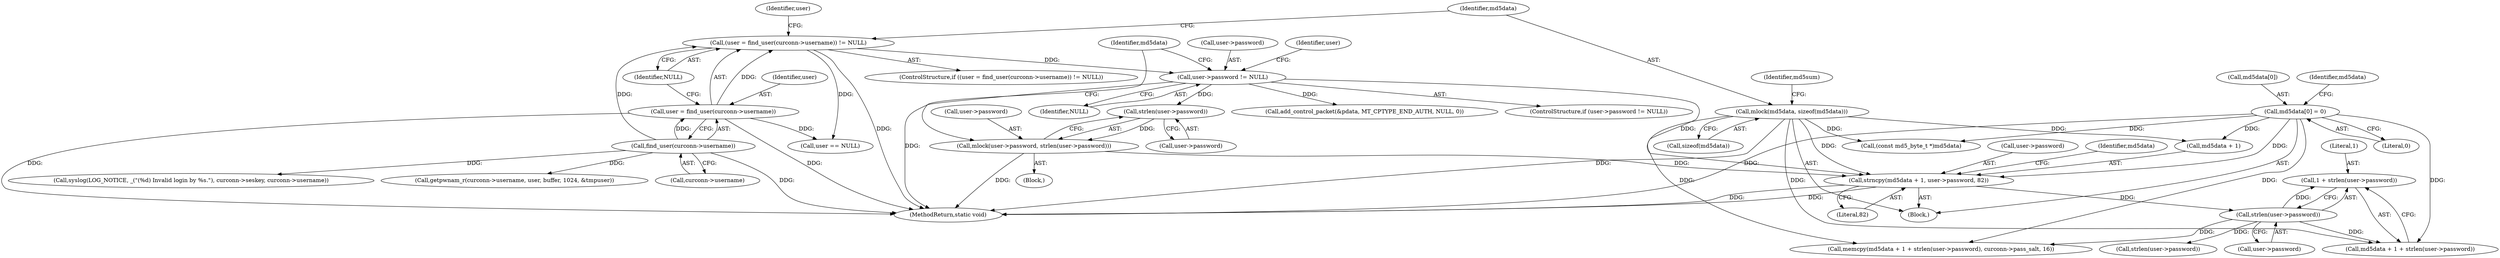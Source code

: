 digraph "0_MAC-Telnet_b69d11727d4f0f8cf719c79e3fb700f55ca03e9a_2@API" {
"1000186" [label="(Call,1 + strlen(user->password))"];
"1000188" [label="(Call,strlen(user->password))"];
"1000175" [label="(Call,strncpy(md5data + 1, user->password, 82))"];
"1000147" [label="(Call,mlock(md5data, sizeof(md5data)))"];
"1000170" [label="(Call,md5data[0] = 0)"];
"1000156" [label="(Call,user->password != NULL)"];
"1000137" [label="(Call,(user = find_user(curconn->username)) != NULL)"];
"1000138" [label="(Call,user = find_user(curconn->username))"];
"1000140" [label="(Call,find_user(curconn->username))"];
"1000162" [label="(Call,mlock(user->password, strlen(user->password)))"];
"1000166" [label="(Call,strlen(user->password))"];
"1000189" [label="(Call,user->password)"];
"1000206" [label="(Call,strlen(user->password))"];
"1000265" [label="(Identifier,user)"];
"1000184" [label="(Call,md5data + 1 + strlen(user->password))"];
"1000138" [label="(Call,user = find_user(curconn->username))"];
"1000244" [label="(Call,add_control_packet(&pdata, MT_CPTYPE_END_AUTH, NULL, 0))"];
"1000145" [label="(Block,)"];
"1000170" [label="(Call,md5data[0] = 0)"];
"1000179" [label="(Call,user->password)"];
"1000182" [label="(Literal,82)"];
"1000163" [label="(Call,user->password)"];
"1000157" [label="(Call,user->password)"];
"1000264" [label="(Call,user == NULL)"];
"1000136" [label="(ControlStructure,if ((user = find_user(curconn->username)) != NULL))"];
"1000167" [label="(Call,user->password)"];
"1000144" [label="(Identifier,NULL)"];
"1000166" [label="(Call,strlen(user->password))"];
"1000693" [label="(MethodReturn,static void)"];
"1000174" [label="(Literal,0)"];
"1000141" [label="(Call,curconn->username)"];
"1000276" [label="(Call,syslog(LOG_NOTICE, _(\"(%d) Invalid login by %s.\"), curconn->seskey, curconn->username))"];
"1000186" [label="(Call,1 + strlen(user->password))"];
"1000147" [label="(Call,mlock(md5data, sizeof(md5data)))"];
"1000137" [label="(Call,(user = find_user(curconn->username)) != NULL)"];
"1000176" [label="(Call,md5data + 1)"];
"1000187" [label="(Literal,1)"];
"1000156" [label="(Call,user->password != NULL)"];
"1000152" [label="(Identifier,md5sum)"];
"1000149" [label="(Call,sizeof(md5data))"];
"1000175" [label="(Call,strncpy(md5data + 1, user->password, 82))"];
"1000172" [label="(Identifier,md5data)"];
"1000161" [label="(Block,)"];
"1000183" [label="(Call,memcpy(md5data + 1 + strlen(user->password), curconn->pass_salt, 16))"];
"1000185" [label="(Identifier,md5data)"];
"1000177" [label="(Identifier,md5data)"];
"1000397" [label="(Call,getpwnam_r(curconn->username, user, buffer, 1024, &tmpuser))"];
"1000148" [label="(Identifier,md5data)"];
"1000202" [label="(Call,(const md5_byte_t *)md5data)"];
"1000171" [label="(Call,md5data[0])"];
"1000155" [label="(ControlStructure,if (user->password != NULL))"];
"1000162" [label="(Call,mlock(user->password, strlen(user->password)))"];
"1000160" [label="(Identifier,NULL)"];
"1000164" [label="(Identifier,user)"];
"1000139" [label="(Identifier,user)"];
"1000140" [label="(Call,find_user(curconn->username))"];
"1000188" [label="(Call,strlen(user->password))"];
"1000186" -> "1000184"  [label="AST: "];
"1000186" -> "1000188"  [label="CFG: "];
"1000187" -> "1000186"  [label="AST: "];
"1000188" -> "1000186"  [label="AST: "];
"1000184" -> "1000186"  [label="CFG: "];
"1000188" -> "1000186"  [label="DDG: "];
"1000188" -> "1000189"  [label="CFG: "];
"1000189" -> "1000188"  [label="AST: "];
"1000188" -> "1000183"  [label="DDG: "];
"1000188" -> "1000184"  [label="DDG: "];
"1000175" -> "1000188"  [label="DDG: "];
"1000188" -> "1000206"  [label="DDG: "];
"1000175" -> "1000145"  [label="AST: "];
"1000175" -> "1000182"  [label="CFG: "];
"1000176" -> "1000175"  [label="AST: "];
"1000179" -> "1000175"  [label="AST: "];
"1000182" -> "1000175"  [label="AST: "];
"1000185" -> "1000175"  [label="CFG: "];
"1000175" -> "1000693"  [label="DDG: "];
"1000175" -> "1000693"  [label="DDG: "];
"1000147" -> "1000175"  [label="DDG: "];
"1000170" -> "1000175"  [label="DDG: "];
"1000156" -> "1000175"  [label="DDG: "];
"1000162" -> "1000175"  [label="DDG: "];
"1000147" -> "1000145"  [label="AST: "];
"1000147" -> "1000149"  [label="CFG: "];
"1000148" -> "1000147"  [label="AST: "];
"1000149" -> "1000147"  [label="AST: "];
"1000152" -> "1000147"  [label="CFG: "];
"1000147" -> "1000693"  [label="DDG: "];
"1000147" -> "1000176"  [label="DDG: "];
"1000147" -> "1000183"  [label="DDG: "];
"1000147" -> "1000184"  [label="DDG: "];
"1000147" -> "1000202"  [label="DDG: "];
"1000170" -> "1000145"  [label="AST: "];
"1000170" -> "1000174"  [label="CFG: "];
"1000171" -> "1000170"  [label="AST: "];
"1000174" -> "1000170"  [label="AST: "];
"1000177" -> "1000170"  [label="CFG: "];
"1000170" -> "1000693"  [label="DDG: "];
"1000170" -> "1000176"  [label="DDG: "];
"1000170" -> "1000183"  [label="DDG: "];
"1000170" -> "1000184"  [label="DDG: "];
"1000170" -> "1000202"  [label="DDG: "];
"1000156" -> "1000155"  [label="AST: "];
"1000156" -> "1000160"  [label="CFG: "];
"1000157" -> "1000156"  [label="AST: "];
"1000160" -> "1000156"  [label="AST: "];
"1000164" -> "1000156"  [label="CFG: "];
"1000172" -> "1000156"  [label="CFG: "];
"1000156" -> "1000693"  [label="DDG: "];
"1000137" -> "1000156"  [label="DDG: "];
"1000156" -> "1000166"  [label="DDG: "];
"1000156" -> "1000244"  [label="DDG: "];
"1000137" -> "1000136"  [label="AST: "];
"1000137" -> "1000144"  [label="CFG: "];
"1000138" -> "1000137"  [label="AST: "];
"1000144" -> "1000137"  [label="AST: "];
"1000148" -> "1000137"  [label="CFG: "];
"1000265" -> "1000137"  [label="CFG: "];
"1000137" -> "1000693"  [label="DDG: "];
"1000138" -> "1000137"  [label="DDG: "];
"1000140" -> "1000137"  [label="DDG: "];
"1000137" -> "1000264"  [label="DDG: "];
"1000138" -> "1000140"  [label="CFG: "];
"1000139" -> "1000138"  [label="AST: "];
"1000140" -> "1000138"  [label="AST: "];
"1000144" -> "1000138"  [label="CFG: "];
"1000138" -> "1000693"  [label="DDG: "];
"1000138" -> "1000693"  [label="DDG: "];
"1000140" -> "1000138"  [label="DDG: "];
"1000138" -> "1000264"  [label="DDG: "];
"1000140" -> "1000141"  [label="CFG: "];
"1000141" -> "1000140"  [label="AST: "];
"1000140" -> "1000693"  [label="DDG: "];
"1000140" -> "1000276"  [label="DDG: "];
"1000140" -> "1000397"  [label="DDG: "];
"1000162" -> "1000161"  [label="AST: "];
"1000162" -> "1000166"  [label="CFG: "];
"1000163" -> "1000162"  [label="AST: "];
"1000166" -> "1000162"  [label="AST: "];
"1000172" -> "1000162"  [label="CFG: "];
"1000162" -> "1000693"  [label="DDG: "];
"1000166" -> "1000162"  [label="DDG: "];
"1000166" -> "1000167"  [label="CFG: "];
"1000167" -> "1000166"  [label="AST: "];
}
